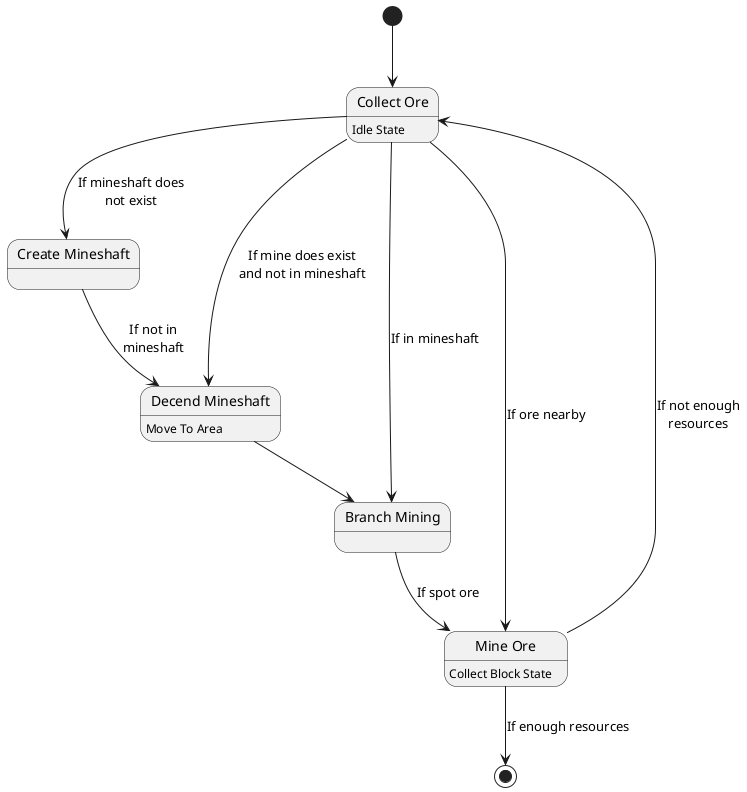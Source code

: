 @startuml "Collect Ore"

state "Collect Ore" as CollectOre : Idle State
state "Create Mineshaft" as CreateMineshaft
state "Decend Mineshaft" as DecendMineshaft : Move To Area
state "Branch Mining" as BranchMining
state "Mine Ore" as MineOre : Collect Block State

[*] --> CollectOre

CollectOre --> CreateMineshaft : If mineshaft does\nnot exist
CreateMineshaft --> DecendMineshaft : If not in\nmineshaft
CollectOre --> DecendMineshaft : If mine does exist\nand not in mineshaft

CollectOre --> BranchMining : If in mineshaft
DecendMineshaft --> BranchMining

BranchMining --> MineOre : If spot ore

MineOre --> CollectOre : If not enough\nresources
MineOre --> [*] : If enough resources

CollectOre --> MineOre  : If ore nearby

@enduml